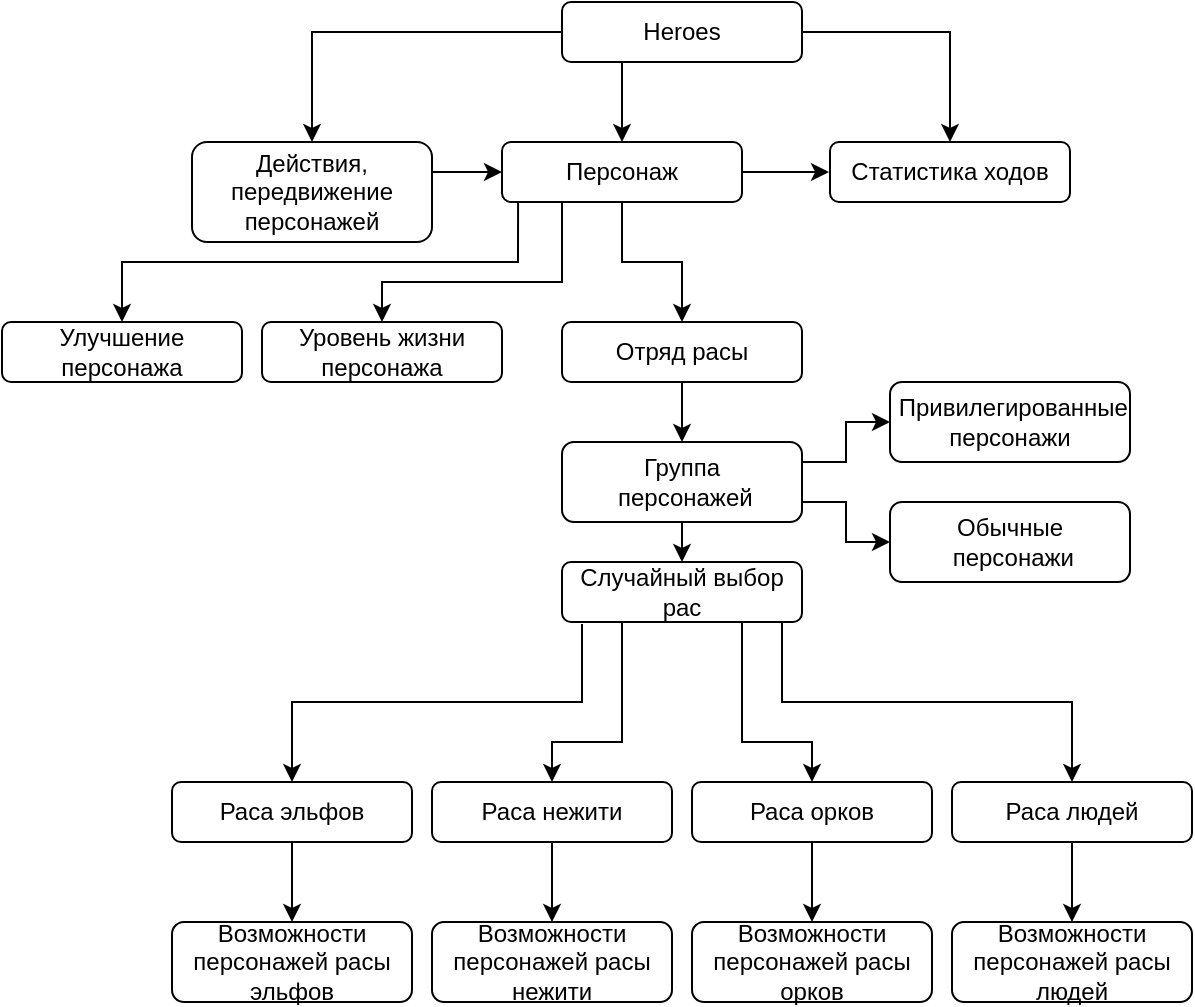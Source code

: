 <mxfile version="14.2.7" type="github">
  <diagram id="wdKQzExWJ-slzCI3__An" name="Page-1">
    <mxGraphModel dx="874" dy="706" grid="1" gridSize="10" guides="1" tooltips="1" connect="1" arrows="1" fold="1" page="1" pageScale="1" pageWidth="827" pageHeight="1169" math="0" shadow="0">
      <root>
        <mxCell id="0" />
        <mxCell id="1" parent="0" />
        <mxCell id="ThsmSveKd6_xXnNG1gCC-1" value="Отряд расы" style="rounded=1;whiteSpace=wrap;html=1;" parent="1" vertex="1">
          <mxGeometry x="280" y="200" width="120" height="30" as="geometry" />
        </mxCell>
        <mxCell id="DzrnLzvkAPXYEKWI9zlB-34" style="edgeStyle=orthogonalEdgeStyle;rounded=0;orthogonalLoop=1;jettySize=auto;html=1;entryX=0.5;entryY=0;entryDx=0;entryDy=0;exitX=0.5;exitY=1;exitDx=0;exitDy=0;" edge="1" parent="1" source="DzrnLzvkAPXYEKWI9zlB-35" target="ThsmSveKd6_xXnNG1gCC-3">
          <mxGeometry relative="1" as="geometry">
            <mxPoint x="370" y="320" as="sourcePoint" />
          </mxGeometry>
        </mxCell>
        <mxCell id="DzrnLzvkAPXYEKWI9zlB-43" style="edgeStyle=orthogonalEdgeStyle;rounded=0;orthogonalLoop=1;jettySize=auto;html=1;entryX=0.5;entryY=0;entryDx=0;entryDy=0;" edge="1" parent="1" target="ThsmSveKd6_xXnNG1gCC-4">
          <mxGeometry relative="1" as="geometry">
            <mxPoint x="290" y="351" as="sourcePoint" />
            <Array as="points">
              <mxPoint x="290" y="390" />
              <mxPoint x="145" y="390" />
            </Array>
          </mxGeometry>
        </mxCell>
        <mxCell id="DzrnLzvkAPXYEKWI9zlB-44" style="edgeStyle=orthogonalEdgeStyle;rounded=0;orthogonalLoop=1;jettySize=auto;html=1;exitX=0.25;exitY=1;exitDx=0;exitDy=0;entryX=0.5;entryY=0;entryDx=0;entryDy=0;" edge="1" parent="1" source="ThsmSveKd6_xXnNG1gCC-3" target="ThsmSveKd6_xXnNG1gCC-6">
          <mxGeometry relative="1" as="geometry">
            <Array as="points">
              <mxPoint x="310" y="410" />
              <mxPoint x="275" y="410" />
            </Array>
          </mxGeometry>
        </mxCell>
        <mxCell id="DzrnLzvkAPXYEKWI9zlB-45" style="edgeStyle=orthogonalEdgeStyle;rounded=0;orthogonalLoop=1;jettySize=auto;html=1;exitX=0.5;exitY=1;exitDx=0;exitDy=0;entryX=0.5;entryY=0;entryDx=0;entryDy=0;" edge="1" parent="1" source="ThsmSveKd6_xXnNG1gCC-3" target="ThsmSveKd6_xXnNG1gCC-5">
          <mxGeometry relative="1" as="geometry">
            <Array as="points">
              <mxPoint x="370" y="350" />
              <mxPoint x="370" y="410" />
              <mxPoint x="405" y="410" />
            </Array>
          </mxGeometry>
        </mxCell>
        <mxCell id="DzrnLzvkAPXYEKWI9zlB-46" style="edgeStyle=orthogonalEdgeStyle;rounded=0;orthogonalLoop=1;jettySize=auto;html=1;exitX=0.75;exitY=1;exitDx=0;exitDy=0;entryX=0.5;entryY=0;entryDx=0;entryDy=0;" edge="1" parent="1" source="ThsmSveKd6_xXnNG1gCC-3" target="ThsmSveKd6_xXnNG1gCC-7">
          <mxGeometry relative="1" as="geometry">
            <Array as="points">
              <mxPoint x="390" y="350" />
              <mxPoint x="390" y="390" />
              <mxPoint x="535" y="390" />
            </Array>
          </mxGeometry>
        </mxCell>
        <mxCell id="ThsmSveKd6_xXnNG1gCC-3" value="Случайный выбор рас" style="rounded=1;whiteSpace=wrap;html=1;" parent="1" vertex="1">
          <mxGeometry x="280" y="320" width="120" height="30" as="geometry" />
        </mxCell>
        <mxCell id="DzrnLzvkAPXYEKWI9zlB-50" style="edgeStyle=orthogonalEdgeStyle;rounded=0;orthogonalLoop=1;jettySize=auto;html=1;exitX=0.5;exitY=1;exitDx=0;exitDy=0;entryX=0.5;entryY=0;entryDx=0;entryDy=0;" edge="1" parent="1" source="ThsmSveKd6_xXnNG1gCC-4" target="DzrnLzvkAPXYEKWI9zlB-2">
          <mxGeometry relative="1" as="geometry" />
        </mxCell>
        <mxCell id="ThsmSveKd6_xXnNG1gCC-4" value="Раса эльфов" style="rounded=1;whiteSpace=wrap;html=1;" parent="1" vertex="1">
          <mxGeometry x="85" y="430" width="120" height="30" as="geometry" />
        </mxCell>
        <mxCell id="DzrnLzvkAPXYEKWI9zlB-52" style="edgeStyle=orthogonalEdgeStyle;rounded=0;orthogonalLoop=1;jettySize=auto;html=1;exitX=0.5;exitY=1;exitDx=0;exitDy=0;entryX=0.5;entryY=0;entryDx=0;entryDy=0;" edge="1" parent="1" source="ThsmSveKd6_xXnNG1gCC-5" target="DzrnLzvkAPXYEKWI9zlB-3">
          <mxGeometry relative="1" as="geometry" />
        </mxCell>
        <mxCell id="ThsmSveKd6_xXnNG1gCC-5" value="Раса орков" style="rounded=1;whiteSpace=wrap;html=1;" parent="1" vertex="1">
          <mxGeometry x="345" y="430" width="120" height="30" as="geometry" />
        </mxCell>
        <mxCell id="DzrnLzvkAPXYEKWI9zlB-51" style="edgeStyle=orthogonalEdgeStyle;rounded=0;orthogonalLoop=1;jettySize=auto;html=1;exitX=0.5;exitY=1;exitDx=0;exitDy=0;entryX=0.5;entryY=0;entryDx=0;entryDy=0;" edge="1" parent="1" source="ThsmSveKd6_xXnNG1gCC-6" target="DzrnLzvkAPXYEKWI9zlB-12">
          <mxGeometry relative="1" as="geometry" />
        </mxCell>
        <mxCell id="ThsmSveKd6_xXnNG1gCC-6" value="Раса нежити" style="rounded=1;whiteSpace=wrap;html=1;" parent="1" vertex="1">
          <mxGeometry x="215" y="430" width="120" height="30" as="geometry" />
        </mxCell>
        <mxCell id="DzrnLzvkAPXYEKWI9zlB-53" style="edgeStyle=orthogonalEdgeStyle;rounded=0;orthogonalLoop=1;jettySize=auto;html=1;exitX=0.5;exitY=1;exitDx=0;exitDy=0;entryX=0.5;entryY=0;entryDx=0;entryDy=0;" edge="1" parent="1" source="ThsmSveKd6_xXnNG1gCC-7" target="DzrnLzvkAPXYEKWI9zlB-13">
          <mxGeometry relative="1" as="geometry" />
        </mxCell>
        <mxCell id="ThsmSveKd6_xXnNG1gCC-7" value="Раса людей" style="rounded=1;whiteSpace=wrap;html=1;" parent="1" vertex="1">
          <mxGeometry x="475" y="430" width="120" height="30" as="geometry" />
        </mxCell>
        <mxCell id="ThsmSveKd6_xXnNG1gCC-8" value="Уровень жизни персонажа" style="rounded=1;whiteSpace=wrap;html=1;" parent="1" vertex="1">
          <mxGeometry x="130" y="200" width="120" height="30" as="geometry" />
        </mxCell>
        <mxCell id="ThsmSveKd6_xXnNG1gCC-9" value="Улучшение персонажа" style="rounded=1;whiteSpace=wrap;html=1;" parent="1" vertex="1">
          <mxGeometry y="200" width="120" height="30" as="geometry" />
        </mxCell>
        <mxCell id="DzrnLzvkAPXYEKWI9zlB-38" style="edgeStyle=orthogonalEdgeStyle;rounded=0;orthogonalLoop=1;jettySize=auto;html=1;exitX=1;exitY=0.25;exitDx=0;exitDy=0;entryX=0;entryY=0.5;entryDx=0;entryDy=0;" edge="1" parent="1" source="DzrnLzvkAPXYEKWI9zlB-35" target="ThsmSveKd6_xXnNG1gCC-10">
          <mxGeometry relative="1" as="geometry">
            <mxPoint x="422" y="200" as="targetPoint" />
          </mxGeometry>
        </mxCell>
        <mxCell id="ThsmSveKd6_xXnNG1gCC-10" value="&amp;nbsp;Привилегированные персонажи" style="rounded=1;whiteSpace=wrap;html=1;" parent="1" vertex="1">
          <mxGeometry x="444" y="230" width="120" height="40" as="geometry" />
        </mxCell>
        <mxCell id="DzrnLzvkAPXYEKWI9zlB-39" style="edgeStyle=orthogonalEdgeStyle;rounded=0;orthogonalLoop=1;jettySize=auto;html=1;exitX=1;exitY=0.75;exitDx=0;exitDy=0;entryX=0;entryY=0.5;entryDx=0;entryDy=0;" edge="1" parent="1" source="DzrnLzvkAPXYEKWI9zlB-35" target="ThsmSveKd6_xXnNG1gCC-11">
          <mxGeometry relative="1" as="geometry">
            <mxPoint x="410" y="340" as="targetPoint" />
          </mxGeometry>
        </mxCell>
        <mxCell id="ThsmSveKd6_xXnNG1gCC-11" value="Обычные&lt;br&gt;&amp;nbsp;персонажи" style="rounded=1;whiteSpace=wrap;html=1;" parent="1" vertex="1">
          <mxGeometry x="444" y="290" width="120" height="40" as="geometry" />
        </mxCell>
        <mxCell id="DzrnLzvkAPXYEKWI9zlB-23" style="edgeStyle=orthogonalEdgeStyle;rounded=0;orthogonalLoop=1;jettySize=auto;html=1;exitX=1;exitY=0.25;exitDx=0;exitDy=0;entryX=0;entryY=0.5;entryDx=0;entryDy=0;" edge="1" parent="1" source="ThsmSveKd6_xXnNG1gCC-13" target="DzrnLzvkAPXYEKWI9zlB-16">
          <mxGeometry relative="1" as="geometry">
            <Array as="points">
              <mxPoint x="215" y="125" />
            </Array>
          </mxGeometry>
        </mxCell>
        <mxCell id="DzrnLzvkAPXYEKWI9zlB-40" style="edgeStyle=orthogonalEdgeStyle;rounded=0;orthogonalLoop=1;jettySize=auto;html=1;exitX=0.067;exitY=0.967;exitDx=0;exitDy=0;entryX=0.5;entryY=0;entryDx=0;entryDy=0;exitPerimeter=0;" edge="1" parent="1" source="DzrnLzvkAPXYEKWI9zlB-16" target="ThsmSveKd6_xXnNG1gCC-9">
          <mxGeometry relative="1" as="geometry" />
        </mxCell>
        <mxCell id="ThsmSveKd6_xXnNG1gCC-13" value="Действия, передвижение&lt;br&gt;персонажей" style="rounded=1;whiteSpace=wrap;html=1;" parent="1" vertex="1">
          <mxGeometry x="95" y="110" width="120" height="50" as="geometry" />
        </mxCell>
        <mxCell id="DzrnLzvkAPXYEKWI9zlB-1" value="Статистика ходов" style="rounded=1;whiteSpace=wrap;html=1;" vertex="1" parent="1">
          <mxGeometry x="414" y="110" width="120" height="30" as="geometry" />
        </mxCell>
        <mxCell id="DzrnLzvkAPXYEKWI9zlB-2" value="Возможности персонажей расы эльфов" style="rounded=1;whiteSpace=wrap;html=1;" vertex="1" parent="1">
          <mxGeometry x="85" y="500" width="120" height="40" as="geometry" />
        </mxCell>
        <mxCell id="DzrnLzvkAPXYEKWI9zlB-3" value="Возможности персонажей расы орков" style="rounded=1;whiteSpace=wrap;html=1;" vertex="1" parent="1">
          <mxGeometry x="345" y="500" width="120" height="40" as="geometry" />
        </mxCell>
        <mxCell id="DzrnLzvkAPXYEKWI9zlB-12" value="Возможности персонажей расы нежити" style="rounded=1;whiteSpace=wrap;html=1;" vertex="1" parent="1">
          <mxGeometry x="215" y="500" width="120" height="40" as="geometry" />
        </mxCell>
        <mxCell id="DzrnLzvkAPXYEKWI9zlB-13" value="Возможности персонажей расы людей" style="rounded=1;whiteSpace=wrap;html=1;" vertex="1" parent="1">
          <mxGeometry x="475" y="500" width="120" height="40" as="geometry" />
        </mxCell>
        <mxCell id="DzrnLzvkAPXYEKWI9zlB-20" style="edgeStyle=orthogonalEdgeStyle;rounded=0;orthogonalLoop=1;jettySize=auto;html=1;exitX=0.25;exitY=1;exitDx=0;exitDy=0;entryX=0.5;entryY=0;entryDx=0;entryDy=0;" edge="1" parent="1" source="DzrnLzvkAPXYEKWI9zlB-14" target="DzrnLzvkAPXYEKWI9zlB-16">
          <mxGeometry relative="1" as="geometry">
            <mxPoint x="370" y="100" as="targetPoint" />
          </mxGeometry>
        </mxCell>
        <mxCell id="DzrnLzvkAPXYEKWI9zlB-22" style="edgeStyle=orthogonalEdgeStyle;rounded=0;orthogonalLoop=1;jettySize=auto;html=1;exitX=0;exitY=0.5;exitDx=0;exitDy=0;entryX=0.5;entryY=0;entryDx=0;entryDy=0;" edge="1" parent="1" source="DzrnLzvkAPXYEKWI9zlB-14" target="ThsmSveKd6_xXnNG1gCC-13">
          <mxGeometry relative="1" as="geometry">
            <mxPoint x="210" y="35" as="targetPoint" />
          </mxGeometry>
        </mxCell>
        <mxCell id="DzrnLzvkAPXYEKWI9zlB-47" style="edgeStyle=orthogonalEdgeStyle;rounded=0;orthogonalLoop=1;jettySize=auto;html=1;exitX=1;exitY=0.5;exitDx=0;exitDy=0;entryX=0.5;entryY=0;entryDx=0;entryDy=0;" edge="1" parent="1" source="DzrnLzvkAPXYEKWI9zlB-14" target="DzrnLzvkAPXYEKWI9zlB-1">
          <mxGeometry relative="1" as="geometry" />
        </mxCell>
        <mxCell id="DzrnLzvkAPXYEKWI9zlB-14" value="Heroes" style="rounded=1;whiteSpace=wrap;html=1;" vertex="1" parent="1">
          <mxGeometry x="280" y="40" width="120" height="30" as="geometry" />
        </mxCell>
        <mxCell id="DzrnLzvkAPXYEKWI9zlB-24" style="edgeStyle=orthogonalEdgeStyle;rounded=0;orthogonalLoop=1;jettySize=auto;html=1;exitX=1;exitY=0.5;exitDx=0;exitDy=0;entryX=0;entryY=0.5;entryDx=0;entryDy=0;" edge="1" parent="1" source="DzrnLzvkAPXYEKWI9zlB-16">
          <mxGeometry relative="1" as="geometry">
            <mxPoint x="413.5" y="125" as="targetPoint" />
          </mxGeometry>
        </mxCell>
        <mxCell id="DzrnLzvkAPXYEKWI9zlB-41" style="edgeStyle=orthogonalEdgeStyle;rounded=0;orthogonalLoop=1;jettySize=auto;html=1;exitX=0.25;exitY=1;exitDx=0;exitDy=0;" edge="1" parent="1" source="DzrnLzvkAPXYEKWI9zlB-16" target="ThsmSveKd6_xXnNG1gCC-8">
          <mxGeometry relative="1" as="geometry">
            <Array as="points">
              <mxPoint x="280" y="180" />
              <mxPoint x="190" y="180" />
            </Array>
          </mxGeometry>
        </mxCell>
        <mxCell id="DzrnLzvkAPXYEKWI9zlB-42" style="edgeStyle=orthogonalEdgeStyle;rounded=0;orthogonalLoop=1;jettySize=auto;html=1;exitX=0.5;exitY=1;exitDx=0;exitDy=0;entryX=0.5;entryY=0;entryDx=0;entryDy=0;" edge="1" parent="1" source="DzrnLzvkAPXYEKWI9zlB-16" target="ThsmSveKd6_xXnNG1gCC-1">
          <mxGeometry relative="1" as="geometry">
            <mxPoint x="353" y="180" as="targetPoint" />
          </mxGeometry>
        </mxCell>
        <mxCell id="DzrnLzvkAPXYEKWI9zlB-16" value="Персонаж" style="rounded=1;whiteSpace=wrap;html=1;" vertex="1" parent="1">
          <mxGeometry x="250" y="110" width="120" height="30" as="geometry" />
        </mxCell>
        <mxCell id="DzrnLzvkAPXYEKWI9zlB-18" style="edgeStyle=orthogonalEdgeStyle;rounded=0;orthogonalLoop=1;jettySize=auto;html=1;exitX=0.5;exitY=1;exitDx=0;exitDy=0;" edge="1" parent="1" source="ThsmSveKd6_xXnNG1gCC-13" target="ThsmSveKd6_xXnNG1gCC-13">
          <mxGeometry relative="1" as="geometry" />
        </mxCell>
        <mxCell id="DzrnLzvkAPXYEKWI9zlB-37" style="edgeStyle=orthogonalEdgeStyle;rounded=0;orthogonalLoop=1;jettySize=auto;html=1;entryX=0.5;entryY=0;entryDx=0;entryDy=0;exitX=0.5;exitY=1;exitDx=0;exitDy=0;" edge="1" parent="1" source="ThsmSveKd6_xXnNG1gCC-1" target="DzrnLzvkAPXYEKWI9zlB-35">
          <mxGeometry relative="1" as="geometry">
            <mxPoint x="310" y="240" as="sourcePoint" />
          </mxGeometry>
        </mxCell>
        <mxCell id="DzrnLzvkAPXYEKWI9zlB-35" value="Группа&lt;br&gt;&amp;nbsp;персонажей" style="rounded=1;whiteSpace=wrap;html=1;" vertex="1" parent="1">
          <mxGeometry x="280" y="260" width="120" height="40" as="geometry" />
        </mxCell>
      </root>
    </mxGraphModel>
  </diagram>
</mxfile>
